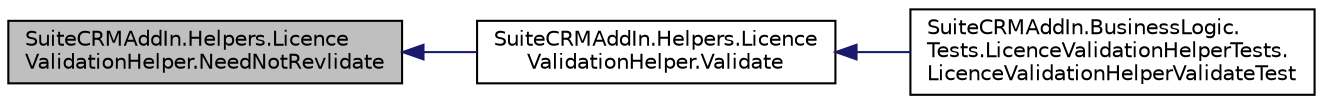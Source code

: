 digraph "SuiteCRMAddIn.Helpers.LicenceValidationHelper.NeedNotRevlidate"
{
  edge [fontname="Helvetica",fontsize="10",labelfontname="Helvetica",labelfontsize="10"];
  node [fontname="Helvetica",fontsize="10",shape=record];
  rankdir="LR";
  Node3 [label="SuiteCRMAddIn.Helpers.Licence\lValidationHelper.NeedNotRevlidate",height=0.2,width=0.4,color="black", fillcolor="grey75", style="filled", fontcolor="black"];
  Node3 -> Node4 [dir="back",color="midnightblue",fontsize="10",style="solid",fontname="Helvetica"];
  Node4 [label="SuiteCRMAddIn.Helpers.Licence\lValidationHelper.Validate",height=0.2,width=0.4,color="black", fillcolor="white", style="filled",URL="$class_suite_c_r_m_add_in_1_1_helpers_1_1_licence_validation_helper.html#ad940fcca799f5eb17338aa71ee8a3753",tooltip="Validate my key pair. "];
  Node4 -> Node5 [dir="back",color="midnightblue",fontsize="10",style="solid",fontname="Helvetica"];
  Node5 [label="SuiteCRMAddIn.BusinessLogic.\lTests.LicenceValidationHelperTests.\lLicenceValidationHelperValidateTest",height=0.2,width=0.4,color="black", fillcolor="white", style="filled",URL="$class_suite_c_r_m_add_in_1_1_business_logic_1_1_tests_1_1_licence_validation_helper_tests.html#a99b34331b764d9dc42f1cd52f818bf9b"];
}
